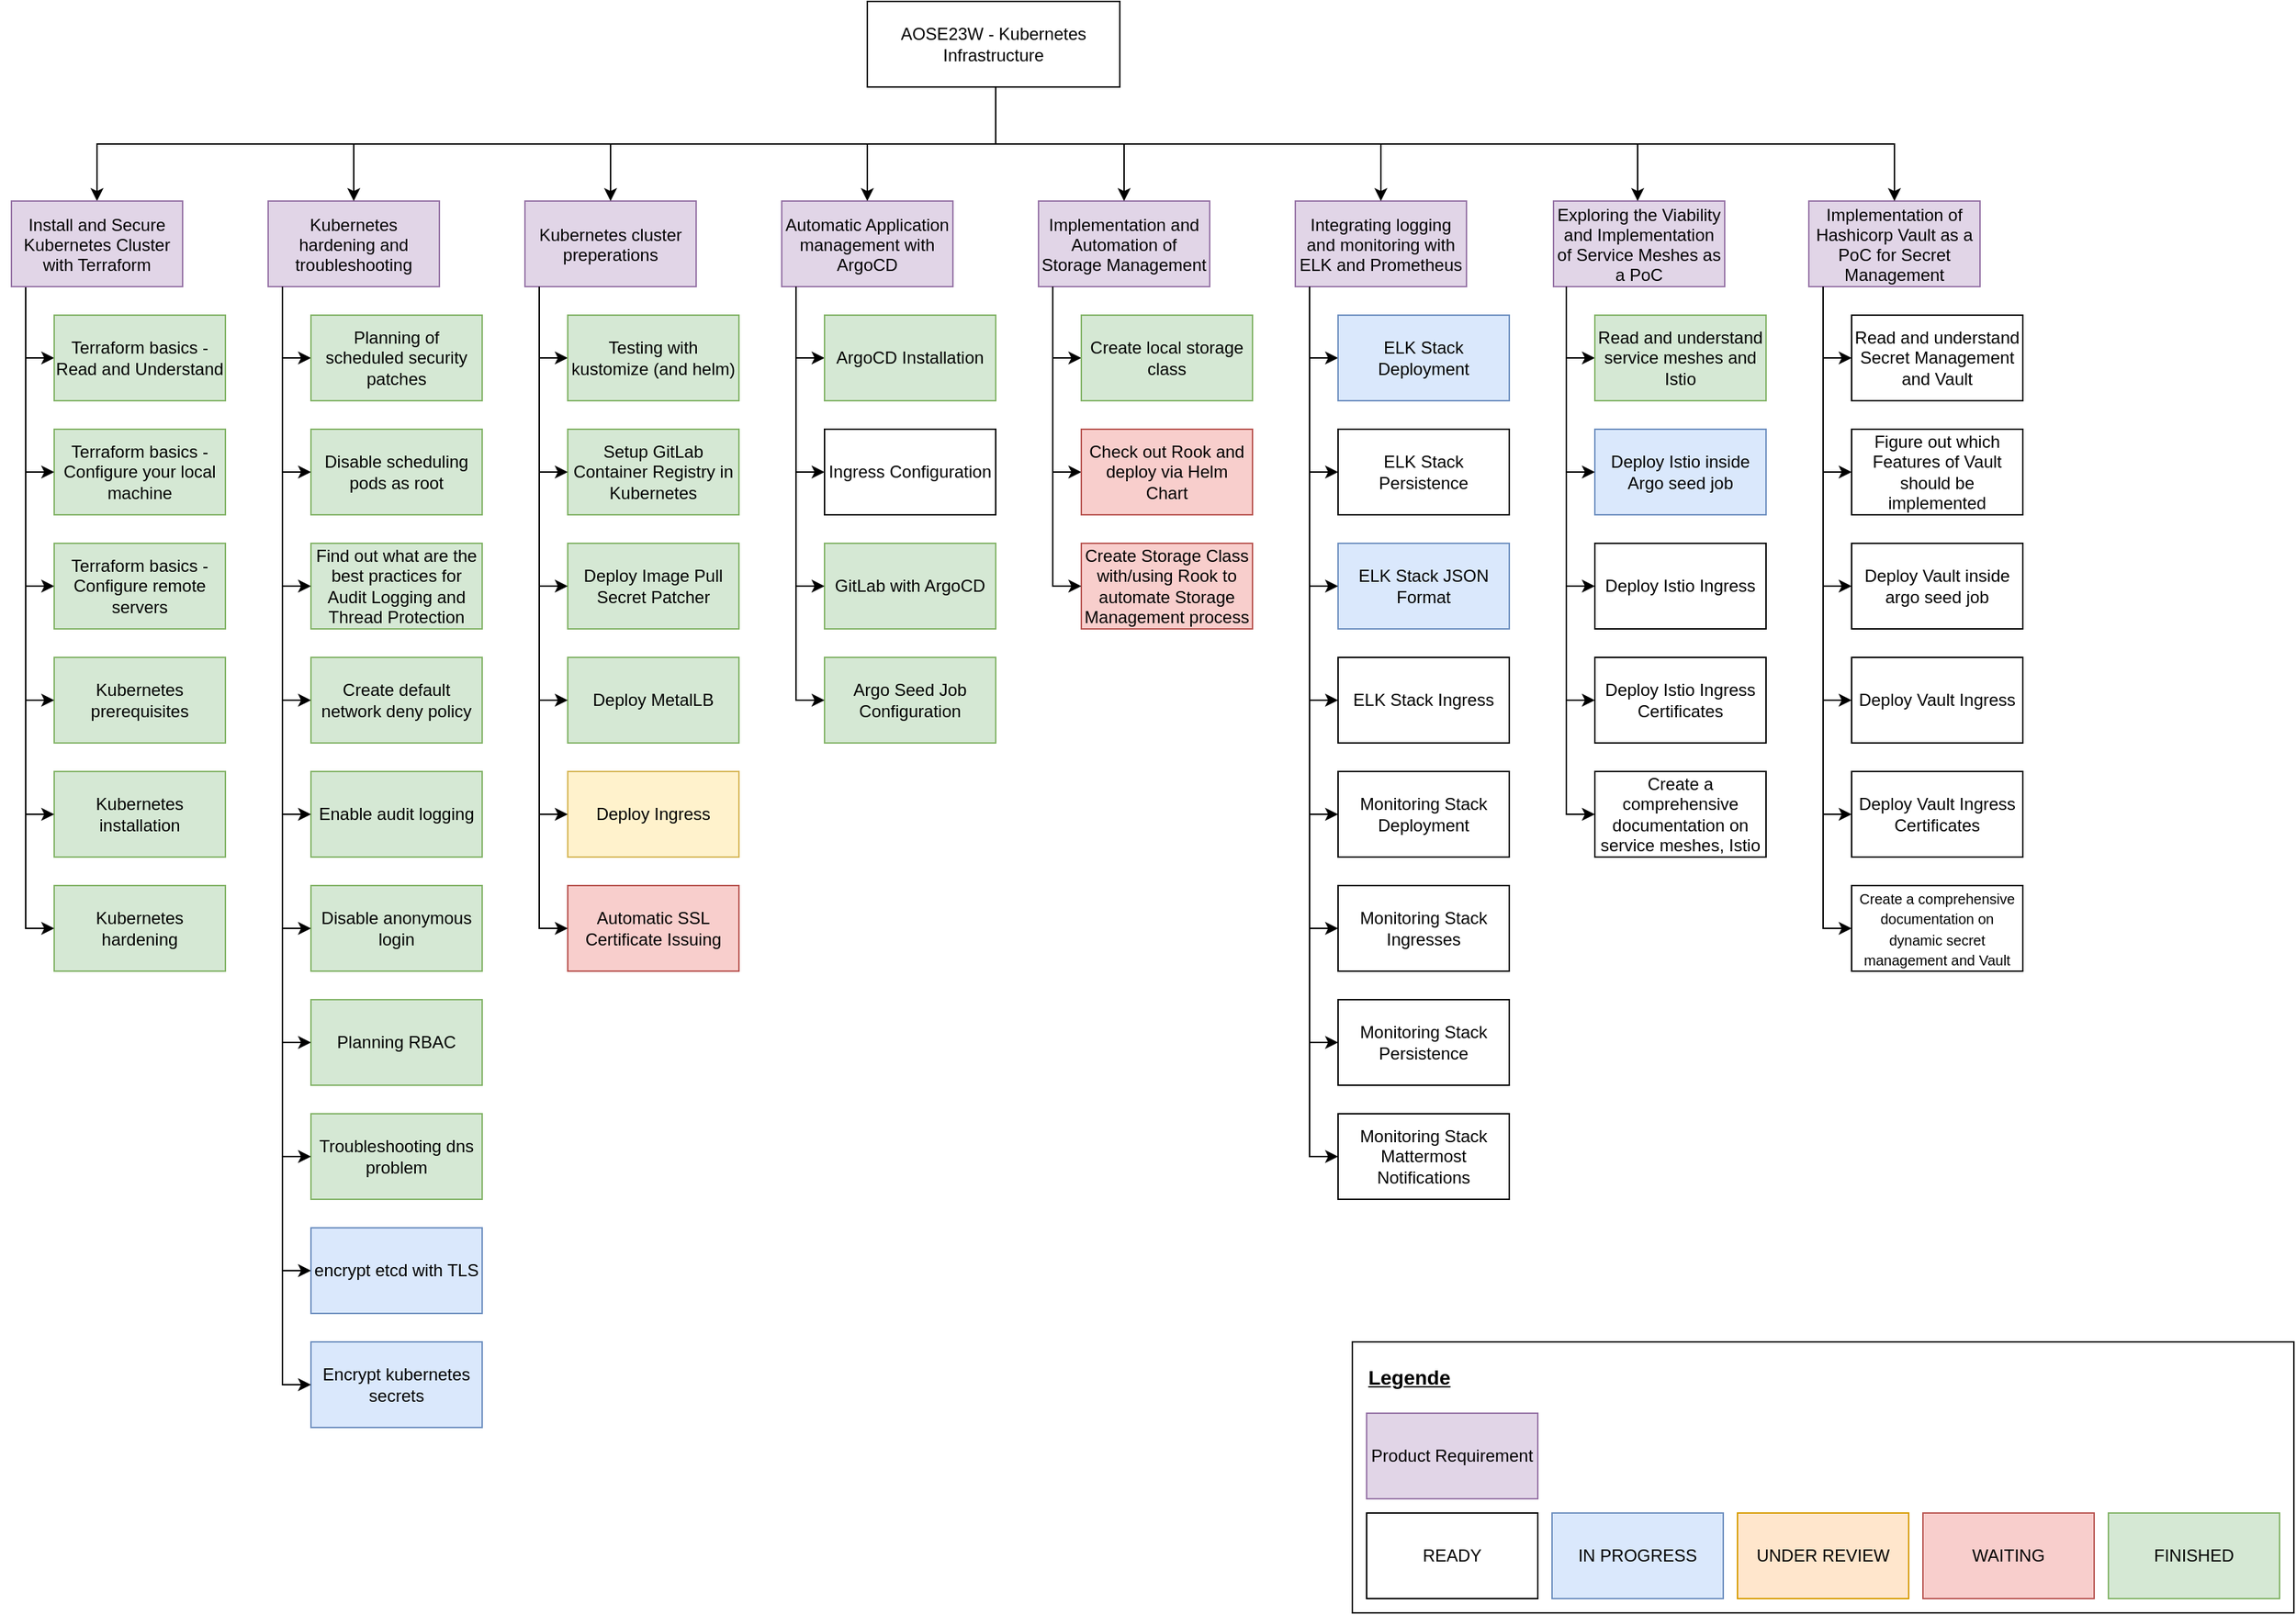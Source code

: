 <mxfile version="23.0.2" type="github">
  <diagram name="Seite-1" id="LmPy3jOl3H3XXLazsRag">
    <mxGraphModel dx="2638" dy="1800" grid="1" gridSize="10" guides="1" tooltips="1" connect="1" arrows="1" fold="1" page="1" pageScale="1" pageWidth="827" pageHeight="1169" math="0" shadow="0">
      <root>
        <mxCell id="0" />
        <mxCell id="1" parent="0" />
        <mxCell id="gIQTqbDxIPekja-X_GCL-1" value="" style="rounded=0;whiteSpace=wrap;html=1;" vertex="1" parent="1">
          <mxGeometry x="980" y="960" width="660" height="190" as="geometry" />
        </mxCell>
        <mxCell id="gIQTqbDxIPekja-X_GCL-2" value="&lt;font style=&quot;font-size: 14px;&quot;&gt;&lt;u&gt;&lt;b&gt;Legende&lt;/b&gt;&lt;/u&gt;&lt;/font&gt;" style="text;html=1;strokeColor=none;fillColor=none;align=center;verticalAlign=middle;whiteSpace=wrap;rounded=0;" vertex="1" parent="1">
          <mxGeometry x="990" y="970" width="60" height="30" as="geometry" />
        </mxCell>
        <mxCell id="gIQTqbDxIPekja-X_GCL-3" value="Product Requirement" style="rounded=0;whiteSpace=wrap;html=1;fillColor=#e1d5e7;strokeColor=#9673a6;" vertex="1" parent="1">
          <mxGeometry x="990" y="1010" width="120" height="60" as="geometry" />
        </mxCell>
        <mxCell id="gIQTqbDxIPekja-X_GCL-4" value="WAITING" style="rounded=0;whiteSpace=wrap;html=1;fillColor=#f8cecc;strokeColor=#b85450;" vertex="1" parent="1">
          <mxGeometry x="1380" y="1080" width="120" height="60" as="geometry" />
        </mxCell>
        <mxCell id="gIQTqbDxIPekja-X_GCL-5" value="READY" style="rounded=0;whiteSpace=wrap;html=1;" vertex="1" parent="1">
          <mxGeometry x="990" y="1080" width="120" height="60" as="geometry" />
        </mxCell>
        <mxCell id="gIQTqbDxIPekja-X_GCL-6" value="IN PROGRESS" style="rounded=0;whiteSpace=wrap;html=1;fillColor=#dae8fc;strokeColor=#6c8ebf;" vertex="1" parent="1">
          <mxGeometry x="1120" y="1080" width="120" height="60" as="geometry" />
        </mxCell>
        <mxCell id="gIQTqbDxIPekja-X_GCL-7" value="UNDER REVIEW" style="rounded=0;whiteSpace=wrap;html=1;fillColor=#ffe6cc;strokeColor=#d79b00;" vertex="1" parent="1">
          <mxGeometry x="1250" y="1080" width="120" height="60" as="geometry" />
        </mxCell>
        <mxCell id="gIQTqbDxIPekja-X_GCL-8" value="FINISHED" style="rounded=0;whiteSpace=wrap;html=1;fillColor=#d5e8d4;strokeColor=#82b366;" vertex="1" parent="1">
          <mxGeometry x="1510" y="1080" width="120" height="60" as="geometry" />
        </mxCell>
        <mxCell id="gIQTqbDxIPekja-X_GCL-11" value="" style="edgeStyle=orthogonalEdgeStyle;rounded=0;orthogonalLoop=1;jettySize=auto;html=1;" edge="1" parent="1" source="gIQTqbDxIPekja-X_GCL-9" target="gIQTqbDxIPekja-X_GCL-10">
          <mxGeometry relative="1" as="geometry">
            <Array as="points">
              <mxPoint x="730" y="120" />
              <mxPoint x="100" y="120" />
            </Array>
          </mxGeometry>
        </mxCell>
        <mxCell id="gIQTqbDxIPekja-X_GCL-9" value="AOSE23W - Kubernetes Infrastructure" style="rounded=0;whiteSpace=wrap;html=1;" vertex="1" parent="1">
          <mxGeometry x="640" y="20" width="177" height="60" as="geometry" />
        </mxCell>
        <mxCell id="gIQTqbDxIPekja-X_GCL-35" style="edgeStyle=orthogonalEdgeStyle;rounded=0;orthogonalLoop=1;jettySize=auto;html=1;exitX=0;exitY=1;exitDx=0;exitDy=0;entryX=0;entryY=0.5;entryDx=0;entryDy=0;" edge="1" parent="1" source="gIQTqbDxIPekja-X_GCL-10" target="gIQTqbDxIPekja-X_GCL-29">
          <mxGeometry relative="1" as="geometry">
            <Array as="points">
              <mxPoint x="50" y="220" />
              <mxPoint x="50" y="270" />
            </Array>
          </mxGeometry>
        </mxCell>
        <mxCell id="gIQTqbDxIPekja-X_GCL-10" value="&lt;p style=&quot;margin: 0px; font-style: normal; font-variant-caps: normal; font-stretch: normal; line-height: normal; font-size-adjust: none; font-kerning: auto; font-variant-alternates: normal; font-variant-ligatures: normal; font-variant-numeric: normal; font-variant-east-asian: normal; font-variant-position: normal; font-feature-settings: normal; font-optical-sizing: auto; font-variation-settings: normal;&quot;&gt;&lt;font face=&quot;Helvetica&quot; style=&quot;font-size: 12px;&quot;&gt;Install and Secure Kubernetes Cluster with Terraform&lt;/font&gt;&lt;/p&gt;" style="whiteSpace=wrap;html=1;rounded=0;fillColor=#e1d5e7;strokeColor=#9673a6;" vertex="1" parent="1">
          <mxGeometry x="40" y="160" width="120" height="60" as="geometry" />
        </mxCell>
        <mxCell id="gIQTqbDxIPekja-X_GCL-12" value="&lt;p style=&quot;margin: 0px; font-style: normal; font-variant-caps: normal; font-stretch: normal; line-height: normal; font-size-adjust: none; font-kerning: auto; font-variant-alternates: normal; font-variant-ligatures: normal; font-variant-numeric: normal; font-variant-east-asian: normal; font-variant-position: normal; font-feature-settings: normal; font-optical-sizing: auto; font-variation-settings: normal;&quot;&gt;&lt;font face=&quot;Helvetica&quot; style=&quot;font-size: 12px;&quot;&gt;Kubernetes hardening and troubleshooting&lt;/font&gt;&lt;/p&gt;" style="whiteSpace=wrap;html=1;rounded=0;fillColor=#e1d5e7;strokeColor=#9673a6;" vertex="1" parent="1">
          <mxGeometry x="220" y="160" width="120" height="60" as="geometry" />
        </mxCell>
        <mxCell id="gIQTqbDxIPekja-X_GCL-13" value="&lt;p style=&quot;margin: 0px; font-style: normal; font-variant-caps: normal; font-stretch: normal; line-height: normal; font-size-adjust: none; font-kerning: auto; font-variant-alternates: normal; font-variant-ligatures: normal; font-variant-numeric: normal; font-variant-east-asian: normal; font-variant-position: normal; font-feature-settings: normal; font-optical-sizing: auto; font-variation-settings: normal;&quot;&gt;&lt;font face=&quot;Helvetica&quot; style=&quot;font-size: 12px;&quot;&gt;Kubernetes cluster preperations&lt;/font&gt;&lt;/p&gt;" style="whiteSpace=wrap;html=1;rounded=0;fillColor=#e1d5e7;strokeColor=#9673a6;" vertex="1" parent="1">
          <mxGeometry x="400" y="160" width="120" height="60" as="geometry" />
        </mxCell>
        <mxCell id="gIQTqbDxIPekja-X_GCL-14" value="&lt;p style=&quot;margin: 0px; font-style: normal; font-variant-caps: normal; font-stretch: normal; line-height: normal; font-size-adjust: none; font-kerning: auto; font-variant-alternates: normal; font-variant-ligatures: normal; font-variant-numeric: normal; font-variant-east-asian: normal; font-variant-position: normal; font-feature-settings: normal; font-optical-sizing: auto; font-variation-settings: normal;&quot;&gt;&lt;font style=&quot;font-size: 12px;&quot;&gt;Automatic Application management with ArgoCD&lt;/font&gt;&lt;/p&gt;" style="whiteSpace=wrap;html=1;rounded=0;fillColor=#e1d5e7;strokeColor=#9673a6;" vertex="1" parent="1">
          <mxGeometry x="580" y="160" width="120" height="60" as="geometry" />
        </mxCell>
        <mxCell id="gIQTqbDxIPekja-X_GCL-15" value="&lt;p style=&quot;margin: 0px; font-style: normal; font-variant-caps: normal; font-stretch: normal; line-height: normal; font-size-adjust: none; font-kerning: auto; font-variant-alternates: normal; font-variant-ligatures: normal; font-variant-numeric: normal; font-variant-east-asian: normal; font-variant-position: normal; font-feature-settings: normal; font-optical-sizing: auto; font-variation-settings: normal;&quot;&gt;&lt;font face=&quot;Helvetica&quot; style=&quot;font-size: 12px;&quot;&gt;Implementation and Automation of Storage Management&lt;/font&gt;&lt;/p&gt;" style="whiteSpace=wrap;html=1;rounded=0;fillColor=#e1d5e7;strokeColor=#9673a6;" vertex="1" parent="1">
          <mxGeometry x="760" y="160" width="120" height="60" as="geometry" />
        </mxCell>
        <mxCell id="gIQTqbDxIPekja-X_GCL-16" value="&lt;p style=&quot;margin: 0px; font-style: normal; font-variant-caps: normal; font-stretch: normal; line-height: normal; font-size-adjust: none; font-kerning: auto; font-variant-alternates: normal; font-variant-ligatures: normal; font-variant-numeric: normal; font-variant-east-asian: normal; font-variant-position: normal; font-feature-settings: normal; font-optical-sizing: auto; font-variation-settings: normal;&quot;&gt;&lt;font face=&quot;Helvetica&quot; style=&quot;font-size: 12px;&quot;&gt;Integrating logging and monitoring with ELK and Prometheus&lt;/font&gt;&lt;/p&gt;" style="whiteSpace=wrap;html=1;rounded=0;fillColor=#e1d5e7;strokeColor=#9673a6;" vertex="1" parent="1">
          <mxGeometry x="940" y="160" width="120" height="60" as="geometry" />
        </mxCell>
        <mxCell id="gIQTqbDxIPekja-X_GCL-17" value="&lt;p style=&quot;margin: 0px; font-style: normal; font-variant-caps: normal; font-stretch: normal; line-height: normal; font-size-adjust: none; font-kerning: auto; font-variant-alternates: normal; font-variant-ligatures: normal; font-variant-numeric: normal; font-variant-east-asian: normal; font-variant-position: normal; font-feature-settings: normal; font-optical-sizing: auto; font-variation-settings: normal;&quot;&gt;&lt;font face=&quot;Helvetica&quot; style=&quot;font-size: 12px;&quot;&gt;Exploring the Viability and Implementation of Service Meshes as a PoC&lt;/font&gt;&lt;/p&gt;" style="whiteSpace=wrap;html=1;rounded=0;fillColor=#e1d5e7;strokeColor=#9673a6;" vertex="1" parent="1">
          <mxGeometry x="1121" y="160" width="120" height="60" as="geometry" />
        </mxCell>
        <mxCell id="gIQTqbDxIPekja-X_GCL-18" value="&lt;p style=&quot;margin: 0px; font-style: normal; font-variant-caps: normal; font-stretch: normal; line-height: normal; font-size-adjust: none; font-kerning: auto; font-variant-alternates: normal; font-variant-ligatures: normal; font-variant-numeric: normal; font-variant-east-asian: normal; font-variant-position: normal; font-feature-settings: normal; font-optical-sizing: auto; font-variation-settings: normal;&quot;&gt;&lt;font style=&quot;font-size: 12px;&quot;&gt;Implementation of Hashicorp Vault as a PoC for Secret Management&lt;/font&gt;&lt;/p&gt;" style="whiteSpace=wrap;html=1;rounded=0;fillColor=#e1d5e7;strokeColor=#9673a6;" vertex="1" parent="1">
          <mxGeometry x="1300" y="160" width="120" height="60" as="geometry" />
        </mxCell>
        <mxCell id="gIQTqbDxIPekja-X_GCL-19" value="" style="edgeStyle=orthogonalEdgeStyle;rounded=0;orthogonalLoop=1;jettySize=auto;html=1;entryX=0.5;entryY=0;entryDx=0;entryDy=0;exitX=0.5;exitY=1;exitDx=0;exitDy=0;" edge="1" parent="1" source="gIQTqbDxIPekja-X_GCL-9" target="gIQTqbDxIPekja-X_GCL-12">
          <mxGeometry relative="1" as="geometry">
            <mxPoint x="719" y="90" as="sourcePoint" />
            <mxPoint x="110" y="170" as="targetPoint" />
            <Array as="points">
              <mxPoint x="730" y="80" />
              <mxPoint x="730" y="120" />
              <mxPoint x="280" y="120" />
            </Array>
          </mxGeometry>
        </mxCell>
        <mxCell id="gIQTqbDxIPekja-X_GCL-21" value="" style="edgeStyle=orthogonalEdgeStyle;rounded=0;orthogonalLoop=1;jettySize=auto;html=1;entryX=0.5;entryY=0;entryDx=0;entryDy=0;exitX=0.5;exitY=1;exitDx=0;exitDy=0;" edge="1" parent="1" source="gIQTqbDxIPekja-X_GCL-9" target="gIQTqbDxIPekja-X_GCL-15">
          <mxGeometry relative="1" as="geometry">
            <mxPoint x="719" y="90" as="sourcePoint" />
            <mxPoint x="290" y="170" as="targetPoint" />
            <Array as="points">
              <mxPoint x="730" y="80" />
              <mxPoint x="730" y="120" />
              <mxPoint x="820" y="120" />
            </Array>
          </mxGeometry>
        </mxCell>
        <mxCell id="gIQTqbDxIPekja-X_GCL-23" value="" style="edgeStyle=orthogonalEdgeStyle;rounded=0;orthogonalLoop=1;jettySize=auto;html=1;entryX=0.5;entryY=0;entryDx=0;entryDy=0;" edge="1" parent="1" target="gIQTqbDxIPekja-X_GCL-14">
          <mxGeometry relative="1" as="geometry">
            <mxPoint x="710" y="80" as="sourcePoint" />
            <mxPoint x="810" y="170" as="targetPoint" />
            <Array as="points">
              <mxPoint x="730" y="80" />
              <mxPoint x="730" y="120" />
              <mxPoint x="640" y="120" />
            </Array>
          </mxGeometry>
        </mxCell>
        <mxCell id="gIQTqbDxIPekja-X_GCL-24" value="" style="edgeStyle=orthogonalEdgeStyle;rounded=0;orthogonalLoop=1;jettySize=auto;html=1;entryX=0.5;entryY=0;entryDx=0;entryDy=0;" edge="1" parent="1" target="gIQTqbDxIPekja-X_GCL-13">
          <mxGeometry relative="1" as="geometry">
            <mxPoint x="710" y="80" as="sourcePoint" />
            <mxPoint x="630" y="170" as="targetPoint" />
            <Array as="points">
              <mxPoint x="730" y="80" />
              <mxPoint x="730" y="120" />
              <mxPoint x="460" y="120" />
            </Array>
          </mxGeometry>
        </mxCell>
        <mxCell id="gIQTqbDxIPekja-X_GCL-26" value="" style="edgeStyle=orthogonalEdgeStyle;rounded=0;orthogonalLoop=1;jettySize=auto;html=1;entryX=0.5;entryY=0;entryDx=0;entryDy=0;" edge="1" parent="1" target="gIQTqbDxIPekja-X_GCL-16">
          <mxGeometry relative="1" as="geometry">
            <mxPoint x="710" y="80" as="sourcePoint" />
            <mxPoint x="810" y="170" as="targetPoint" />
            <Array as="points">
              <mxPoint x="730" y="80" />
              <mxPoint x="730" y="120" />
              <mxPoint x="1000" y="120" />
            </Array>
          </mxGeometry>
        </mxCell>
        <mxCell id="gIQTqbDxIPekja-X_GCL-27" value="" style="edgeStyle=orthogonalEdgeStyle;rounded=0;orthogonalLoop=1;jettySize=auto;html=1;" edge="1" parent="1">
          <mxGeometry relative="1" as="geometry">
            <mxPoint x="710" y="80" as="sourcePoint" />
            <mxPoint x="1180" y="160" as="targetPoint" />
            <Array as="points">
              <mxPoint x="730" y="80" />
              <mxPoint x="730" y="120" />
              <mxPoint x="1180" y="120" />
            </Array>
          </mxGeometry>
        </mxCell>
        <mxCell id="gIQTqbDxIPekja-X_GCL-28" value="" style="edgeStyle=orthogonalEdgeStyle;rounded=0;orthogonalLoop=1;jettySize=auto;html=1;entryX=0.5;entryY=0;entryDx=0;entryDy=0;" edge="1" parent="1" target="gIQTqbDxIPekja-X_GCL-18">
          <mxGeometry relative="1" as="geometry">
            <mxPoint x="710" y="80" as="sourcePoint" />
            <mxPoint x="1170" y="170" as="targetPoint" />
            <Array as="points">
              <mxPoint x="730" y="80" />
              <mxPoint x="730" y="120" />
              <mxPoint x="1360" y="120" />
            </Array>
          </mxGeometry>
        </mxCell>
        <mxCell id="gIQTqbDxIPekja-X_GCL-29" value="Terraform basics - Read and Understand" style="rounded=0;whiteSpace=wrap;html=1;fillColor=#d5e8d4;strokeColor=#82b366;" vertex="1" parent="1">
          <mxGeometry x="70" y="240" width="120" height="60" as="geometry" />
        </mxCell>
        <mxCell id="gIQTqbDxIPekja-X_GCL-30" value="Terraform basics - Configure your local machine" style="rounded=0;whiteSpace=wrap;html=1;fillColor=#d5e8d4;strokeColor=#82b366;" vertex="1" parent="1">
          <mxGeometry x="70" y="320" width="120" height="60" as="geometry" />
        </mxCell>
        <mxCell id="gIQTqbDxIPekja-X_GCL-31" value="Terraform basics - Configure remote servers" style="rounded=0;whiteSpace=wrap;html=1;fillColor=#d5e8d4;strokeColor=#82b366;" vertex="1" parent="1">
          <mxGeometry x="70" y="400" width="120" height="60" as="geometry" />
        </mxCell>
        <mxCell id="gIQTqbDxIPekja-X_GCL-32" value="Kubernetes prerequisites" style="rounded=0;whiteSpace=wrap;html=1;fillColor=#d5e8d4;strokeColor=#82b366;" vertex="1" parent="1">
          <mxGeometry x="70" y="480" width="120" height="60" as="geometry" />
        </mxCell>
        <mxCell id="gIQTqbDxIPekja-X_GCL-33" value="Kubernetes installation" style="rounded=0;whiteSpace=wrap;html=1;fillColor=#d5e8d4;strokeColor=#82b366;" vertex="1" parent="1">
          <mxGeometry x="70" y="560" width="120" height="60" as="geometry" />
        </mxCell>
        <mxCell id="gIQTqbDxIPekja-X_GCL-34" value="Kubernetes hardening" style="rounded=0;whiteSpace=wrap;html=1;fillColor=#d5e8d4;strokeColor=#82b366;" vertex="1" parent="1">
          <mxGeometry x="70" y="640" width="120" height="60" as="geometry" />
        </mxCell>
        <mxCell id="gIQTqbDxIPekja-X_GCL-36" style="edgeStyle=orthogonalEdgeStyle;rounded=0;orthogonalLoop=1;jettySize=auto;html=1;exitX=0;exitY=1;exitDx=0;exitDy=0;entryX=0;entryY=0.5;entryDx=0;entryDy=0;" edge="1" parent="1" target="gIQTqbDxIPekja-X_GCL-30">
          <mxGeometry relative="1" as="geometry">
            <mxPoint x="50" y="230" as="sourcePoint" />
            <mxPoint x="80" y="280" as="targetPoint" />
            <Array as="points">
              <mxPoint x="50" y="350" />
            </Array>
          </mxGeometry>
        </mxCell>
        <mxCell id="gIQTqbDxIPekja-X_GCL-37" style="edgeStyle=orthogonalEdgeStyle;rounded=0;orthogonalLoop=1;jettySize=auto;html=1;exitX=0;exitY=1;exitDx=0;exitDy=0;" edge="1" parent="1">
          <mxGeometry relative="1" as="geometry">
            <mxPoint x="50" y="240" as="sourcePoint" />
            <mxPoint x="70" y="430" as="targetPoint" />
            <Array as="points">
              <mxPoint x="50" y="430" />
              <mxPoint x="70" y="430" />
            </Array>
          </mxGeometry>
        </mxCell>
        <mxCell id="gIQTqbDxIPekja-X_GCL-38" style="edgeStyle=orthogonalEdgeStyle;rounded=0;orthogonalLoop=1;jettySize=auto;html=1;exitX=0;exitY=1;exitDx=0;exitDy=0;" edge="1" parent="1">
          <mxGeometry relative="1" as="geometry">
            <mxPoint x="50" y="320" as="sourcePoint" />
            <mxPoint x="70" y="510" as="targetPoint" />
            <Array as="points">
              <mxPoint x="50" y="510" />
              <mxPoint x="70" y="510" />
            </Array>
          </mxGeometry>
        </mxCell>
        <mxCell id="gIQTqbDxIPekja-X_GCL-39" style="edgeStyle=orthogonalEdgeStyle;rounded=0;orthogonalLoop=1;jettySize=auto;html=1;exitX=0;exitY=1;exitDx=0;exitDy=0;" edge="1" parent="1">
          <mxGeometry relative="1" as="geometry">
            <mxPoint x="50" y="400" as="sourcePoint" />
            <mxPoint x="70" y="590" as="targetPoint" />
            <Array as="points">
              <mxPoint x="50" y="590" />
              <mxPoint x="70" y="590" />
            </Array>
          </mxGeometry>
        </mxCell>
        <mxCell id="gIQTqbDxIPekja-X_GCL-40" style="edgeStyle=orthogonalEdgeStyle;rounded=0;orthogonalLoop=1;jettySize=auto;html=1;exitX=0;exitY=1;exitDx=0;exitDy=0;" edge="1" parent="1">
          <mxGeometry relative="1" as="geometry">
            <mxPoint x="50" y="480" as="sourcePoint" />
            <mxPoint x="70" y="670" as="targetPoint" />
            <Array as="points">
              <mxPoint x="50" y="670" />
              <mxPoint x="70" y="670" />
            </Array>
          </mxGeometry>
        </mxCell>
        <mxCell id="gIQTqbDxIPekja-X_GCL-41" style="edgeStyle=orthogonalEdgeStyle;rounded=0;orthogonalLoop=1;jettySize=auto;html=1;entryX=0;entryY=0.5;entryDx=0;entryDy=0;" edge="1" parent="1" target="gIQTqbDxIPekja-X_GCL-42">
          <mxGeometry relative="1" as="geometry">
            <mxPoint x="230" y="220" as="sourcePoint" />
            <Array as="points">
              <mxPoint x="230" y="220" />
              <mxPoint x="230" y="270" />
            </Array>
          </mxGeometry>
        </mxCell>
        <mxCell id="gIQTqbDxIPekja-X_GCL-42" value="Planning of scheduled security patches" style="rounded=0;whiteSpace=wrap;html=1;fillColor=#d5e8d4;strokeColor=#82b366;" vertex="1" parent="1">
          <mxGeometry x="250" y="240" width="120" height="60" as="geometry" />
        </mxCell>
        <mxCell id="gIQTqbDxIPekja-X_GCL-43" value="Disable scheduling pods as root" style="rounded=0;whiteSpace=wrap;html=1;fillColor=#d5e8d4;strokeColor=#82b366;" vertex="1" parent="1">
          <mxGeometry x="250" y="320" width="120" height="60" as="geometry" />
        </mxCell>
        <mxCell id="gIQTqbDxIPekja-X_GCL-44" value="Find out what are the best practices for Audit Logging and Thread Protection" style="rounded=0;whiteSpace=wrap;html=1;fillColor=#d5e8d4;strokeColor=#82b366;" vertex="1" parent="1">
          <mxGeometry x="250" y="400" width="120" height="60" as="geometry" />
        </mxCell>
        <mxCell id="gIQTqbDxIPekja-X_GCL-45" value="Create default network deny policy" style="rounded=0;whiteSpace=wrap;html=1;fillColor=#d5e8d4;strokeColor=#82b366;" vertex="1" parent="1">
          <mxGeometry x="250" y="480" width="120" height="60" as="geometry" />
        </mxCell>
        <mxCell id="gIQTqbDxIPekja-X_GCL-46" value="Enable audit logging" style="rounded=0;whiteSpace=wrap;html=1;fillColor=#d5e8d4;strokeColor=#82b366;" vertex="1" parent="1">
          <mxGeometry x="250" y="560" width="120" height="60" as="geometry" />
        </mxCell>
        <mxCell id="gIQTqbDxIPekja-X_GCL-47" value="Disable anonymous login" style="rounded=0;whiteSpace=wrap;html=1;fillColor=#d5e8d4;strokeColor=#82b366;" vertex="1" parent="1">
          <mxGeometry x="250" y="640" width="120" height="60" as="geometry" />
        </mxCell>
        <mxCell id="gIQTqbDxIPekja-X_GCL-48" style="edgeStyle=orthogonalEdgeStyle;rounded=0;orthogonalLoop=1;jettySize=auto;html=1;exitX=0;exitY=1;exitDx=0;exitDy=0;entryX=0;entryY=0.5;entryDx=0;entryDy=0;" edge="1" parent="1" target="gIQTqbDxIPekja-X_GCL-43">
          <mxGeometry relative="1" as="geometry">
            <mxPoint x="230" y="230" as="sourcePoint" />
            <mxPoint x="260" y="280" as="targetPoint" />
            <Array as="points">
              <mxPoint x="230" y="350" />
            </Array>
          </mxGeometry>
        </mxCell>
        <mxCell id="gIQTqbDxIPekja-X_GCL-49" style="edgeStyle=orthogonalEdgeStyle;rounded=0;orthogonalLoop=1;jettySize=auto;html=1;exitX=0;exitY=1;exitDx=0;exitDy=0;" edge="1" parent="1">
          <mxGeometry relative="1" as="geometry">
            <mxPoint x="230" y="240" as="sourcePoint" />
            <mxPoint x="250" y="430" as="targetPoint" />
            <Array as="points">
              <mxPoint x="230" y="430" />
              <mxPoint x="250" y="430" />
            </Array>
          </mxGeometry>
        </mxCell>
        <mxCell id="gIQTqbDxIPekja-X_GCL-50" style="edgeStyle=orthogonalEdgeStyle;rounded=0;orthogonalLoop=1;jettySize=auto;html=1;exitX=0;exitY=1;exitDx=0;exitDy=0;" edge="1" parent="1">
          <mxGeometry relative="1" as="geometry">
            <mxPoint x="230" y="320" as="sourcePoint" />
            <mxPoint x="250" y="510" as="targetPoint" />
            <Array as="points">
              <mxPoint x="230" y="510" />
              <mxPoint x="250" y="510" />
            </Array>
          </mxGeometry>
        </mxCell>
        <mxCell id="gIQTqbDxIPekja-X_GCL-51" style="edgeStyle=orthogonalEdgeStyle;rounded=0;orthogonalLoop=1;jettySize=auto;html=1;exitX=0;exitY=1;exitDx=0;exitDy=0;" edge="1" parent="1">
          <mxGeometry relative="1" as="geometry">
            <mxPoint x="230" y="400" as="sourcePoint" />
            <mxPoint x="250" y="590" as="targetPoint" />
            <Array as="points">
              <mxPoint x="230" y="590" />
              <mxPoint x="250" y="590" />
            </Array>
          </mxGeometry>
        </mxCell>
        <mxCell id="gIQTqbDxIPekja-X_GCL-52" style="edgeStyle=orthogonalEdgeStyle;rounded=0;orthogonalLoop=1;jettySize=auto;html=1;exitX=0;exitY=1;exitDx=0;exitDy=0;" edge="1" parent="1">
          <mxGeometry relative="1" as="geometry">
            <mxPoint x="230" y="480" as="sourcePoint" />
            <mxPoint x="250" y="670" as="targetPoint" />
            <Array as="points">
              <mxPoint x="230" y="670" />
              <mxPoint x="250" y="670" />
            </Array>
          </mxGeometry>
        </mxCell>
        <mxCell id="gIQTqbDxIPekja-X_GCL-53" value="Planning RBAC" style="rounded=0;whiteSpace=wrap;html=1;fillColor=#d5e8d4;strokeColor=#82b366;" vertex="1" parent="1">
          <mxGeometry x="250" y="720" width="120" height="60" as="geometry" />
        </mxCell>
        <mxCell id="gIQTqbDxIPekja-X_GCL-54" value="Troubleshooting dns problem" style="rounded=0;whiteSpace=wrap;html=1;fillColor=#d5e8d4;strokeColor=#82b366;" vertex="1" parent="1">
          <mxGeometry x="250" y="800" width="120" height="60" as="geometry" />
        </mxCell>
        <mxCell id="gIQTqbDxIPekja-X_GCL-55" style="edgeStyle=orthogonalEdgeStyle;rounded=0;orthogonalLoop=1;jettySize=auto;html=1;exitX=0;exitY=1;exitDx=0;exitDy=0;" edge="1" parent="1">
          <mxGeometry relative="1" as="geometry">
            <mxPoint x="230" y="560" as="sourcePoint" />
            <mxPoint x="250" y="750" as="targetPoint" />
            <Array as="points">
              <mxPoint x="230" y="750" />
              <mxPoint x="250" y="750" />
            </Array>
          </mxGeometry>
        </mxCell>
        <mxCell id="gIQTqbDxIPekja-X_GCL-56" style="edgeStyle=orthogonalEdgeStyle;rounded=0;orthogonalLoop=1;jettySize=auto;html=1;exitX=0;exitY=1;exitDx=0;exitDy=0;" edge="1" parent="1">
          <mxGeometry relative="1" as="geometry">
            <mxPoint x="230" y="640" as="sourcePoint" />
            <mxPoint x="250" y="830" as="targetPoint" />
            <Array as="points">
              <mxPoint x="230" y="830" />
              <mxPoint x="250" y="830" />
            </Array>
          </mxGeometry>
        </mxCell>
        <mxCell id="gIQTqbDxIPekja-X_GCL-57" value="encrypt etcd with TLS" style="rounded=0;whiteSpace=wrap;html=1;fillColor=#dae8fc;strokeColor=#6c8ebf;" vertex="1" parent="1">
          <mxGeometry x="250" y="880" width="120" height="60" as="geometry" />
        </mxCell>
        <mxCell id="gIQTqbDxIPekja-X_GCL-58" value="Encrypt kubernetes secrets" style="rounded=0;whiteSpace=wrap;html=1;fillColor=#dae8fc;strokeColor=#6c8ebf;" vertex="1" parent="1">
          <mxGeometry x="250" y="960" width="120" height="60" as="geometry" />
        </mxCell>
        <mxCell id="gIQTqbDxIPekja-X_GCL-59" style="edgeStyle=orthogonalEdgeStyle;rounded=0;orthogonalLoop=1;jettySize=auto;html=1;exitX=0;exitY=1;exitDx=0;exitDy=0;" edge="1" parent="1">
          <mxGeometry relative="1" as="geometry">
            <mxPoint x="230" y="720" as="sourcePoint" />
            <mxPoint x="250" y="910" as="targetPoint" />
            <Array as="points">
              <mxPoint x="230" y="910" />
              <mxPoint x="250" y="910" />
            </Array>
          </mxGeometry>
        </mxCell>
        <mxCell id="gIQTqbDxIPekja-X_GCL-60" style="edgeStyle=orthogonalEdgeStyle;rounded=0;orthogonalLoop=1;jettySize=auto;html=1;exitX=0;exitY=1;exitDx=0;exitDy=0;" edge="1" parent="1">
          <mxGeometry relative="1" as="geometry">
            <mxPoint x="230" y="800" as="sourcePoint" />
            <mxPoint x="250" y="990" as="targetPoint" />
            <Array as="points">
              <mxPoint x="230" y="990" />
              <mxPoint x="250" y="990" />
            </Array>
          </mxGeometry>
        </mxCell>
        <mxCell id="gIQTqbDxIPekja-X_GCL-61" style="edgeStyle=orthogonalEdgeStyle;rounded=0;orthogonalLoop=1;jettySize=auto;html=1;entryX=0;entryY=0.5;entryDx=0;entryDy=0;" edge="1" parent="1" target="gIQTqbDxIPekja-X_GCL-62">
          <mxGeometry relative="1" as="geometry">
            <mxPoint x="410" y="220" as="sourcePoint" />
            <Array as="points">
              <mxPoint x="410" y="220" />
              <mxPoint x="410" y="270" />
            </Array>
          </mxGeometry>
        </mxCell>
        <mxCell id="gIQTqbDxIPekja-X_GCL-62" value="Testing with kustomize (and helm)" style="rounded=0;whiteSpace=wrap;html=1;fillColor=#d5e8d4;strokeColor=#82b366;" vertex="1" parent="1">
          <mxGeometry x="430" y="240" width="120" height="60" as="geometry" />
        </mxCell>
        <mxCell id="gIQTqbDxIPekja-X_GCL-63" value="Setup GitLab Container Registry in Kubernetes" style="rounded=0;whiteSpace=wrap;html=1;fillColor=#d5e8d4;strokeColor=#82b366;" vertex="1" parent="1">
          <mxGeometry x="430" y="320" width="120" height="60" as="geometry" />
        </mxCell>
        <mxCell id="gIQTqbDxIPekja-X_GCL-64" value="Deploy Image Pull Secret Patcher" style="rounded=0;whiteSpace=wrap;html=1;fillColor=#d5e8d4;strokeColor=#82b366;" vertex="1" parent="1">
          <mxGeometry x="430" y="400" width="120" height="60" as="geometry" />
        </mxCell>
        <mxCell id="gIQTqbDxIPekja-X_GCL-65" value="Deploy MetalLB" style="rounded=0;whiteSpace=wrap;html=1;fillColor=#d5e8d4;strokeColor=#82b366;" vertex="1" parent="1">
          <mxGeometry x="430" y="480" width="120" height="60" as="geometry" />
        </mxCell>
        <mxCell id="gIQTqbDxIPekja-X_GCL-66" value="Deploy Ingress" style="rounded=0;whiteSpace=wrap;html=1;fillColor=#fff2cc;strokeColor=#d6b656;" vertex="1" parent="1">
          <mxGeometry x="430" y="560" width="120" height="60" as="geometry" />
        </mxCell>
        <mxCell id="gIQTqbDxIPekja-X_GCL-67" value="Automatic SSL Certificate Issuing" style="rounded=0;whiteSpace=wrap;html=1;fillColor=#f8cecc;strokeColor=#b85450;" vertex="1" parent="1">
          <mxGeometry x="430" y="640" width="120" height="60" as="geometry" />
        </mxCell>
        <mxCell id="gIQTqbDxIPekja-X_GCL-68" style="edgeStyle=orthogonalEdgeStyle;rounded=0;orthogonalLoop=1;jettySize=auto;html=1;exitX=0;exitY=1;exitDx=0;exitDy=0;entryX=0;entryY=0.5;entryDx=0;entryDy=0;" edge="1" parent="1" target="gIQTqbDxIPekja-X_GCL-63">
          <mxGeometry relative="1" as="geometry">
            <mxPoint x="410" y="230" as="sourcePoint" />
            <mxPoint x="440" y="280" as="targetPoint" />
            <Array as="points">
              <mxPoint x="410" y="350" />
            </Array>
          </mxGeometry>
        </mxCell>
        <mxCell id="gIQTqbDxIPekja-X_GCL-69" style="edgeStyle=orthogonalEdgeStyle;rounded=0;orthogonalLoop=1;jettySize=auto;html=1;exitX=0;exitY=1;exitDx=0;exitDy=0;" edge="1" parent="1">
          <mxGeometry relative="1" as="geometry">
            <mxPoint x="410" y="240" as="sourcePoint" />
            <mxPoint x="430" y="430" as="targetPoint" />
            <Array as="points">
              <mxPoint x="410" y="430" />
              <mxPoint x="430" y="430" />
            </Array>
          </mxGeometry>
        </mxCell>
        <mxCell id="gIQTqbDxIPekja-X_GCL-70" style="edgeStyle=orthogonalEdgeStyle;rounded=0;orthogonalLoop=1;jettySize=auto;html=1;exitX=0;exitY=1;exitDx=0;exitDy=0;" edge="1" parent="1">
          <mxGeometry relative="1" as="geometry">
            <mxPoint x="410" y="320" as="sourcePoint" />
            <mxPoint x="430" y="510" as="targetPoint" />
            <Array as="points">
              <mxPoint x="410" y="510" />
              <mxPoint x="430" y="510" />
            </Array>
          </mxGeometry>
        </mxCell>
        <mxCell id="gIQTqbDxIPekja-X_GCL-71" style="edgeStyle=orthogonalEdgeStyle;rounded=0;orthogonalLoop=1;jettySize=auto;html=1;exitX=0;exitY=1;exitDx=0;exitDy=0;" edge="1" parent="1">
          <mxGeometry relative="1" as="geometry">
            <mxPoint x="410" y="400" as="sourcePoint" />
            <mxPoint x="430" y="590" as="targetPoint" />
            <Array as="points">
              <mxPoint x="410" y="590" />
              <mxPoint x="430" y="590" />
            </Array>
          </mxGeometry>
        </mxCell>
        <mxCell id="gIQTqbDxIPekja-X_GCL-72" style="edgeStyle=orthogonalEdgeStyle;rounded=0;orthogonalLoop=1;jettySize=auto;html=1;exitX=0;exitY=1;exitDx=0;exitDy=0;" edge="1" parent="1">
          <mxGeometry relative="1" as="geometry">
            <mxPoint x="410" y="480" as="sourcePoint" />
            <mxPoint x="430" y="670" as="targetPoint" />
            <Array as="points">
              <mxPoint x="410" y="670" />
              <mxPoint x="430" y="670" />
            </Array>
          </mxGeometry>
        </mxCell>
        <mxCell id="gIQTqbDxIPekja-X_GCL-73" style="edgeStyle=orthogonalEdgeStyle;rounded=0;orthogonalLoop=1;jettySize=auto;html=1;entryX=0;entryY=0.5;entryDx=0;entryDy=0;" edge="1" parent="1" target="gIQTqbDxIPekja-X_GCL-74">
          <mxGeometry relative="1" as="geometry">
            <mxPoint x="590" y="220" as="sourcePoint" />
            <Array as="points">
              <mxPoint x="590" y="220" />
              <mxPoint x="590" y="270" />
            </Array>
          </mxGeometry>
        </mxCell>
        <mxCell id="gIQTqbDxIPekja-X_GCL-74" value="ArgoCD Installation" style="rounded=0;whiteSpace=wrap;html=1;fillColor=#d5e8d4;strokeColor=#82b366;" vertex="1" parent="1">
          <mxGeometry x="610" y="240" width="120" height="60" as="geometry" />
        </mxCell>
        <mxCell id="gIQTqbDxIPekja-X_GCL-75" value="Ingress Configuration" style="rounded=0;whiteSpace=wrap;html=1;" vertex="1" parent="1">
          <mxGeometry x="610" y="320" width="120" height="60" as="geometry" />
        </mxCell>
        <mxCell id="gIQTqbDxIPekja-X_GCL-76" value="GitLab with ArgoCD" style="rounded=0;whiteSpace=wrap;html=1;fillColor=#d5e8d4;strokeColor=#82b366;" vertex="1" parent="1">
          <mxGeometry x="610" y="400" width="120" height="60" as="geometry" />
        </mxCell>
        <mxCell id="gIQTqbDxIPekja-X_GCL-77" value="Argo Seed Job Configuration" style="rounded=0;whiteSpace=wrap;html=1;fillColor=#d5e8d4;strokeColor=#82b366;" vertex="1" parent="1">
          <mxGeometry x="610" y="480" width="120" height="60" as="geometry" />
        </mxCell>
        <mxCell id="gIQTqbDxIPekja-X_GCL-80" style="edgeStyle=orthogonalEdgeStyle;rounded=0;orthogonalLoop=1;jettySize=auto;html=1;exitX=0;exitY=1;exitDx=0;exitDy=0;entryX=0;entryY=0.5;entryDx=0;entryDy=0;" edge="1" parent="1" target="gIQTqbDxIPekja-X_GCL-75">
          <mxGeometry relative="1" as="geometry">
            <mxPoint x="590" y="230" as="sourcePoint" />
            <mxPoint x="620" y="280" as="targetPoint" />
            <Array as="points">
              <mxPoint x="590" y="350" />
            </Array>
          </mxGeometry>
        </mxCell>
        <mxCell id="gIQTqbDxIPekja-X_GCL-81" style="edgeStyle=orthogonalEdgeStyle;rounded=0;orthogonalLoop=1;jettySize=auto;html=1;exitX=0;exitY=1;exitDx=0;exitDy=0;" edge="1" parent="1">
          <mxGeometry relative="1" as="geometry">
            <mxPoint x="590" y="240" as="sourcePoint" />
            <mxPoint x="610" y="430" as="targetPoint" />
            <Array as="points">
              <mxPoint x="590" y="430" />
              <mxPoint x="610" y="430" />
            </Array>
          </mxGeometry>
        </mxCell>
        <mxCell id="gIQTqbDxIPekja-X_GCL-82" style="edgeStyle=orthogonalEdgeStyle;rounded=0;orthogonalLoop=1;jettySize=auto;html=1;exitX=0;exitY=1;exitDx=0;exitDy=0;" edge="1" parent="1">
          <mxGeometry relative="1" as="geometry">
            <mxPoint x="590" y="320" as="sourcePoint" />
            <mxPoint x="610" y="510" as="targetPoint" />
            <Array as="points">
              <mxPoint x="590" y="510" />
              <mxPoint x="610" y="510" />
            </Array>
          </mxGeometry>
        </mxCell>
        <mxCell id="gIQTqbDxIPekja-X_GCL-85" style="edgeStyle=orthogonalEdgeStyle;rounded=0;orthogonalLoop=1;jettySize=auto;html=1;entryX=0;entryY=0.5;entryDx=0;entryDy=0;" edge="1" parent="1" target="gIQTqbDxIPekja-X_GCL-86">
          <mxGeometry relative="1" as="geometry">
            <mxPoint x="770" y="220" as="sourcePoint" />
            <Array as="points">
              <mxPoint x="770" y="220" />
              <mxPoint x="770" y="270" />
            </Array>
          </mxGeometry>
        </mxCell>
        <mxCell id="gIQTqbDxIPekja-X_GCL-86" value="Create local storage class" style="rounded=0;whiteSpace=wrap;html=1;fillColor=#d5e8d4;strokeColor=#82b366;" vertex="1" parent="1">
          <mxGeometry x="790" y="240" width="120" height="60" as="geometry" />
        </mxCell>
        <mxCell id="gIQTqbDxIPekja-X_GCL-88" value="Create Storage Class with/using Rook to automate Storage Management process" style="rounded=0;whiteSpace=wrap;html=1;fillColor=#f8cecc;strokeColor=#b85450;" vertex="1" parent="1">
          <mxGeometry x="790" y="400" width="120" height="60" as="geometry" />
        </mxCell>
        <mxCell id="gIQTqbDxIPekja-X_GCL-90" style="edgeStyle=orthogonalEdgeStyle;rounded=0;orthogonalLoop=1;jettySize=auto;html=1;exitX=0;exitY=1;exitDx=0;exitDy=0;entryX=0;entryY=0.5;entryDx=0;entryDy=0;" edge="1" parent="1">
          <mxGeometry relative="1" as="geometry">
            <mxPoint x="770" y="230" as="sourcePoint" />
            <mxPoint x="790" y="350" as="targetPoint" />
            <Array as="points">
              <mxPoint x="770" y="350" />
            </Array>
          </mxGeometry>
        </mxCell>
        <mxCell id="gIQTqbDxIPekja-X_GCL-91" style="edgeStyle=orthogonalEdgeStyle;rounded=0;orthogonalLoop=1;jettySize=auto;html=1;exitX=0;exitY=1;exitDx=0;exitDy=0;" edge="1" parent="1">
          <mxGeometry relative="1" as="geometry">
            <mxPoint x="770" y="240" as="sourcePoint" />
            <mxPoint x="790" y="430" as="targetPoint" />
            <Array as="points">
              <mxPoint x="770" y="430" />
              <mxPoint x="790" y="430" />
            </Array>
          </mxGeometry>
        </mxCell>
        <mxCell id="gIQTqbDxIPekja-X_GCL-93" value="Check out Rook and deploy via Helm Chart" style="rounded=0;whiteSpace=wrap;html=1;fillColor=#f8cecc;strokeColor=#b85450;" vertex="1" parent="1">
          <mxGeometry x="790" y="320" width="120" height="60" as="geometry" />
        </mxCell>
        <mxCell id="gIQTqbDxIPekja-X_GCL-94" style="edgeStyle=orthogonalEdgeStyle;rounded=0;orthogonalLoop=1;jettySize=auto;html=1;entryX=0;entryY=0.5;entryDx=0;entryDy=0;" edge="1" parent="1" target="gIQTqbDxIPekja-X_GCL-95">
          <mxGeometry relative="1" as="geometry">
            <mxPoint x="950" y="220" as="sourcePoint" />
            <Array as="points">
              <mxPoint x="950" y="220" />
              <mxPoint x="950" y="270" />
            </Array>
          </mxGeometry>
        </mxCell>
        <mxCell id="gIQTqbDxIPekja-X_GCL-95" value="ELK Stack Deployment" style="rounded=0;whiteSpace=wrap;html=1;fillColor=#dae8fc;strokeColor=#6c8ebf;" vertex="1" parent="1">
          <mxGeometry x="970" y="240" width="120" height="60" as="geometry" />
        </mxCell>
        <mxCell id="gIQTqbDxIPekja-X_GCL-96" value="ELK Stack Persistence" style="rounded=0;whiteSpace=wrap;html=1;" vertex="1" parent="1">
          <mxGeometry x="970" y="320" width="120" height="60" as="geometry" />
        </mxCell>
        <mxCell id="gIQTqbDxIPekja-X_GCL-97" value="ELK Stack JSON Format" style="rounded=0;whiteSpace=wrap;html=1;fillColor=#dae8fc;strokeColor=#6c8ebf;" vertex="1" parent="1">
          <mxGeometry x="970" y="400" width="120" height="60" as="geometry" />
        </mxCell>
        <mxCell id="gIQTqbDxIPekja-X_GCL-98" value="ELK Stack Ingress" style="rounded=0;whiteSpace=wrap;html=1;" vertex="1" parent="1">
          <mxGeometry x="970" y="480" width="120" height="60" as="geometry" />
        </mxCell>
        <mxCell id="gIQTqbDxIPekja-X_GCL-99" value="Monitoring Stack Deployment" style="rounded=0;whiteSpace=wrap;html=1;" vertex="1" parent="1">
          <mxGeometry x="970" y="560" width="120" height="60" as="geometry" />
        </mxCell>
        <mxCell id="gIQTqbDxIPekja-X_GCL-100" value="Monitoring Stack Ingresses" style="rounded=0;whiteSpace=wrap;html=1;" vertex="1" parent="1">
          <mxGeometry x="970" y="640" width="120" height="60" as="geometry" />
        </mxCell>
        <mxCell id="gIQTqbDxIPekja-X_GCL-101" style="edgeStyle=orthogonalEdgeStyle;rounded=0;orthogonalLoop=1;jettySize=auto;html=1;exitX=0;exitY=1;exitDx=0;exitDy=0;entryX=0;entryY=0.5;entryDx=0;entryDy=0;" edge="1" parent="1" target="gIQTqbDxIPekja-X_GCL-96">
          <mxGeometry relative="1" as="geometry">
            <mxPoint x="950" y="230" as="sourcePoint" />
            <mxPoint x="980" y="280" as="targetPoint" />
            <Array as="points">
              <mxPoint x="950" y="350" />
            </Array>
          </mxGeometry>
        </mxCell>
        <mxCell id="gIQTqbDxIPekja-X_GCL-102" style="edgeStyle=orthogonalEdgeStyle;rounded=0;orthogonalLoop=1;jettySize=auto;html=1;exitX=0;exitY=1;exitDx=0;exitDy=0;" edge="1" parent="1">
          <mxGeometry relative="1" as="geometry">
            <mxPoint x="950" y="240" as="sourcePoint" />
            <mxPoint x="970" y="430" as="targetPoint" />
            <Array as="points">
              <mxPoint x="950" y="430" />
              <mxPoint x="970" y="430" />
            </Array>
          </mxGeometry>
        </mxCell>
        <mxCell id="gIQTqbDxIPekja-X_GCL-103" style="edgeStyle=orthogonalEdgeStyle;rounded=0;orthogonalLoop=1;jettySize=auto;html=1;exitX=0;exitY=1;exitDx=0;exitDy=0;" edge="1" parent="1">
          <mxGeometry relative="1" as="geometry">
            <mxPoint x="950" y="320" as="sourcePoint" />
            <mxPoint x="970" y="510" as="targetPoint" />
            <Array as="points">
              <mxPoint x="950" y="510" />
              <mxPoint x="970" y="510" />
            </Array>
          </mxGeometry>
        </mxCell>
        <mxCell id="gIQTqbDxIPekja-X_GCL-104" style="edgeStyle=orthogonalEdgeStyle;rounded=0;orthogonalLoop=1;jettySize=auto;html=1;exitX=0;exitY=1;exitDx=0;exitDy=0;" edge="1" parent="1">
          <mxGeometry relative="1" as="geometry">
            <mxPoint x="950" y="400" as="sourcePoint" />
            <mxPoint x="970" y="590" as="targetPoint" />
            <Array as="points">
              <mxPoint x="950" y="590" />
              <mxPoint x="970" y="590" />
            </Array>
          </mxGeometry>
        </mxCell>
        <mxCell id="gIQTqbDxIPekja-X_GCL-105" style="edgeStyle=orthogonalEdgeStyle;rounded=0;orthogonalLoop=1;jettySize=auto;html=1;exitX=0;exitY=1;exitDx=0;exitDy=0;" edge="1" parent="1">
          <mxGeometry relative="1" as="geometry">
            <mxPoint x="950" y="480" as="sourcePoint" />
            <mxPoint x="970" y="670" as="targetPoint" />
            <Array as="points">
              <mxPoint x="950" y="670" />
              <mxPoint x="970" y="670" />
            </Array>
          </mxGeometry>
        </mxCell>
        <mxCell id="gIQTqbDxIPekja-X_GCL-106" value="Monitoring Stack Persistence" style="rounded=0;whiteSpace=wrap;html=1;" vertex="1" parent="1">
          <mxGeometry x="970" y="720" width="120" height="60" as="geometry" />
        </mxCell>
        <mxCell id="gIQTqbDxIPekja-X_GCL-107" value="Monitoring Stack Mattermost Notifications" style="rounded=0;whiteSpace=wrap;html=1;" vertex="1" parent="1">
          <mxGeometry x="970" y="800" width="120" height="60" as="geometry" />
        </mxCell>
        <mxCell id="gIQTqbDxIPekja-X_GCL-108" style="edgeStyle=orthogonalEdgeStyle;rounded=0;orthogonalLoop=1;jettySize=auto;html=1;exitX=0;exitY=1;exitDx=0;exitDy=0;" edge="1" parent="1">
          <mxGeometry relative="1" as="geometry">
            <mxPoint x="950" y="560" as="sourcePoint" />
            <mxPoint x="970" y="750" as="targetPoint" />
            <Array as="points">
              <mxPoint x="950" y="750" />
              <mxPoint x="970" y="750" />
            </Array>
          </mxGeometry>
        </mxCell>
        <mxCell id="gIQTqbDxIPekja-X_GCL-109" style="edgeStyle=orthogonalEdgeStyle;rounded=0;orthogonalLoop=1;jettySize=auto;html=1;exitX=0;exitY=1;exitDx=0;exitDy=0;" edge="1" parent="1">
          <mxGeometry relative="1" as="geometry">
            <mxPoint x="950" y="640" as="sourcePoint" />
            <mxPoint x="970" y="830" as="targetPoint" />
            <Array as="points">
              <mxPoint x="950" y="830" />
              <mxPoint x="970" y="830" />
            </Array>
          </mxGeometry>
        </mxCell>
        <mxCell id="gIQTqbDxIPekja-X_GCL-114" style="edgeStyle=orthogonalEdgeStyle;rounded=0;orthogonalLoop=1;jettySize=auto;html=1;entryX=0;entryY=0.5;entryDx=0;entryDy=0;" edge="1" parent="1" target="gIQTqbDxIPekja-X_GCL-115">
          <mxGeometry relative="1" as="geometry">
            <mxPoint x="1130" y="220" as="sourcePoint" />
            <Array as="points">
              <mxPoint x="1130" y="220" />
              <mxPoint x="1130" y="270" />
            </Array>
          </mxGeometry>
        </mxCell>
        <mxCell id="gIQTqbDxIPekja-X_GCL-115" value="Read and understand service meshes and Istio" style="rounded=0;whiteSpace=wrap;html=1;fillColor=#d5e8d4;strokeColor=#82b366;" vertex="1" parent="1">
          <mxGeometry x="1150" y="240" width="120" height="60" as="geometry" />
        </mxCell>
        <mxCell id="gIQTqbDxIPekja-X_GCL-116" value="Deploy Istio inside Argo seed job" style="rounded=0;whiteSpace=wrap;html=1;fillColor=#dae8fc;strokeColor=#6c8ebf;" vertex="1" parent="1">
          <mxGeometry x="1150" y="320" width="120" height="60" as="geometry" />
        </mxCell>
        <mxCell id="gIQTqbDxIPekja-X_GCL-117" value="Deploy Istio Ingress" style="rounded=0;whiteSpace=wrap;html=1;" vertex="1" parent="1">
          <mxGeometry x="1150" y="400" width="120" height="60" as="geometry" />
        </mxCell>
        <mxCell id="gIQTqbDxIPekja-X_GCL-118" value="Deploy Istio Ingress Certificates" style="rounded=0;whiteSpace=wrap;html=1;" vertex="1" parent="1">
          <mxGeometry x="1150" y="480" width="120" height="60" as="geometry" />
        </mxCell>
        <mxCell id="gIQTqbDxIPekja-X_GCL-119" value="Create a comprehensive documentation on service meshes, Istio" style="rounded=0;whiteSpace=wrap;html=1;" vertex="1" parent="1">
          <mxGeometry x="1150" y="560" width="120" height="60" as="geometry" />
        </mxCell>
        <mxCell id="gIQTqbDxIPekja-X_GCL-120" style="edgeStyle=orthogonalEdgeStyle;rounded=0;orthogonalLoop=1;jettySize=auto;html=1;exitX=0;exitY=1;exitDx=0;exitDy=0;entryX=0;entryY=0.5;entryDx=0;entryDy=0;" edge="1" parent="1" target="gIQTqbDxIPekja-X_GCL-116">
          <mxGeometry relative="1" as="geometry">
            <mxPoint x="1130" y="230" as="sourcePoint" />
            <mxPoint x="1160" y="280" as="targetPoint" />
            <Array as="points">
              <mxPoint x="1130" y="350" />
            </Array>
          </mxGeometry>
        </mxCell>
        <mxCell id="gIQTqbDxIPekja-X_GCL-121" style="edgeStyle=orthogonalEdgeStyle;rounded=0;orthogonalLoop=1;jettySize=auto;html=1;exitX=0;exitY=1;exitDx=0;exitDy=0;" edge="1" parent="1">
          <mxGeometry relative="1" as="geometry">
            <mxPoint x="1130" y="240" as="sourcePoint" />
            <mxPoint x="1150" y="430" as="targetPoint" />
            <Array as="points">
              <mxPoint x="1130" y="430" />
              <mxPoint x="1150" y="430" />
            </Array>
          </mxGeometry>
        </mxCell>
        <mxCell id="gIQTqbDxIPekja-X_GCL-122" style="edgeStyle=orthogonalEdgeStyle;rounded=0;orthogonalLoop=1;jettySize=auto;html=1;exitX=0;exitY=1;exitDx=0;exitDy=0;" edge="1" parent="1">
          <mxGeometry relative="1" as="geometry">
            <mxPoint x="1130" y="320" as="sourcePoint" />
            <mxPoint x="1150" y="510" as="targetPoint" />
            <Array as="points">
              <mxPoint x="1130" y="510" />
              <mxPoint x="1150" y="510" />
            </Array>
          </mxGeometry>
        </mxCell>
        <mxCell id="gIQTqbDxIPekja-X_GCL-123" style="edgeStyle=orthogonalEdgeStyle;rounded=0;orthogonalLoop=1;jettySize=auto;html=1;exitX=0;exitY=1;exitDx=0;exitDy=0;" edge="1" parent="1">
          <mxGeometry relative="1" as="geometry">
            <mxPoint x="1130" y="400" as="sourcePoint" />
            <mxPoint x="1150" y="590" as="targetPoint" />
            <Array as="points">
              <mxPoint x="1130" y="590" />
              <mxPoint x="1150" y="590" />
            </Array>
          </mxGeometry>
        </mxCell>
        <mxCell id="gIQTqbDxIPekja-X_GCL-124" style="edgeStyle=orthogonalEdgeStyle;rounded=0;orthogonalLoop=1;jettySize=auto;html=1;entryX=0;entryY=0.5;entryDx=0;entryDy=0;" edge="1" parent="1" target="gIQTqbDxIPekja-X_GCL-125">
          <mxGeometry relative="1" as="geometry">
            <mxPoint x="1310" y="220" as="sourcePoint" />
            <Array as="points">
              <mxPoint x="1310" y="220" />
              <mxPoint x="1310" y="270" />
            </Array>
          </mxGeometry>
        </mxCell>
        <mxCell id="gIQTqbDxIPekja-X_GCL-125" value="Read and understand Secret Management and Vault" style="rounded=0;whiteSpace=wrap;html=1;" vertex="1" parent="1">
          <mxGeometry x="1330" y="240" width="120" height="60" as="geometry" />
        </mxCell>
        <mxCell id="gIQTqbDxIPekja-X_GCL-126" value="Figure out which Features of Vault should be implemented" style="rounded=0;whiteSpace=wrap;html=1;" vertex="1" parent="1">
          <mxGeometry x="1330" y="320" width="120" height="60" as="geometry" />
        </mxCell>
        <mxCell id="gIQTqbDxIPekja-X_GCL-127" value="Deploy Vault inside argo&amp;nbsp;&lt;span style=&quot;text-align: start;&quot; data-ref=&quot;c220088a-b39c-4725-9572-ae30d9b462e0&quot; class=&quot;inline-comment-marker&quot;&gt;seed job&lt;/span&gt;" style="rounded=0;whiteSpace=wrap;html=1;" vertex="1" parent="1">
          <mxGeometry x="1330" y="400" width="120" height="60" as="geometry" />
        </mxCell>
        <mxCell id="gIQTqbDxIPekja-X_GCL-128" value="Deploy Vault Ingress" style="rounded=0;whiteSpace=wrap;html=1;" vertex="1" parent="1">
          <mxGeometry x="1330" y="480" width="120" height="60" as="geometry" />
        </mxCell>
        <mxCell id="gIQTqbDxIPekja-X_GCL-129" value="Deploy Vault Ingress Certificates" style="rounded=0;whiteSpace=wrap;html=1;" vertex="1" parent="1">
          <mxGeometry x="1330" y="560" width="120" height="60" as="geometry" />
        </mxCell>
        <mxCell id="gIQTqbDxIPekja-X_GCL-130" value="&lt;font style=&quot;font-size: 10px;&quot;&gt;Create a comprehensive documentation on dynamic secret management and Vault&lt;/font&gt;" style="rounded=0;whiteSpace=wrap;html=1;" vertex="1" parent="1">
          <mxGeometry x="1330" y="640" width="120" height="60" as="geometry" />
        </mxCell>
        <mxCell id="gIQTqbDxIPekja-X_GCL-131" style="edgeStyle=orthogonalEdgeStyle;rounded=0;orthogonalLoop=1;jettySize=auto;html=1;exitX=0;exitY=1;exitDx=0;exitDy=0;entryX=0;entryY=0.5;entryDx=0;entryDy=0;" edge="1" parent="1" target="gIQTqbDxIPekja-X_GCL-126">
          <mxGeometry relative="1" as="geometry">
            <mxPoint x="1310" y="230" as="sourcePoint" />
            <mxPoint x="1340" y="280" as="targetPoint" />
            <Array as="points">
              <mxPoint x="1310" y="350" />
            </Array>
          </mxGeometry>
        </mxCell>
        <mxCell id="gIQTqbDxIPekja-X_GCL-132" style="edgeStyle=orthogonalEdgeStyle;rounded=0;orthogonalLoop=1;jettySize=auto;html=1;exitX=0;exitY=1;exitDx=0;exitDy=0;" edge="1" parent="1">
          <mxGeometry relative="1" as="geometry">
            <mxPoint x="1310" y="240" as="sourcePoint" />
            <mxPoint x="1330" y="430" as="targetPoint" />
            <Array as="points">
              <mxPoint x="1310" y="430" />
              <mxPoint x="1330" y="430" />
            </Array>
          </mxGeometry>
        </mxCell>
        <mxCell id="gIQTqbDxIPekja-X_GCL-133" style="edgeStyle=orthogonalEdgeStyle;rounded=0;orthogonalLoop=1;jettySize=auto;html=1;exitX=0;exitY=1;exitDx=0;exitDy=0;" edge="1" parent="1">
          <mxGeometry relative="1" as="geometry">
            <mxPoint x="1310" y="320" as="sourcePoint" />
            <mxPoint x="1330" y="510" as="targetPoint" />
            <Array as="points">
              <mxPoint x="1310" y="510" />
              <mxPoint x="1330" y="510" />
            </Array>
          </mxGeometry>
        </mxCell>
        <mxCell id="gIQTqbDxIPekja-X_GCL-134" style="edgeStyle=orthogonalEdgeStyle;rounded=0;orthogonalLoop=1;jettySize=auto;html=1;exitX=0;exitY=1;exitDx=0;exitDy=0;" edge="1" parent="1">
          <mxGeometry relative="1" as="geometry">
            <mxPoint x="1310" y="400" as="sourcePoint" />
            <mxPoint x="1330" y="590" as="targetPoint" />
            <Array as="points">
              <mxPoint x="1310" y="590" />
              <mxPoint x="1330" y="590" />
            </Array>
          </mxGeometry>
        </mxCell>
        <mxCell id="gIQTqbDxIPekja-X_GCL-135" style="edgeStyle=orthogonalEdgeStyle;rounded=0;orthogonalLoop=1;jettySize=auto;html=1;exitX=0;exitY=1;exitDx=0;exitDy=0;" edge="1" parent="1">
          <mxGeometry relative="1" as="geometry">
            <mxPoint x="1310" y="480" as="sourcePoint" />
            <mxPoint x="1330" y="670" as="targetPoint" />
            <Array as="points">
              <mxPoint x="1310" y="670" />
              <mxPoint x="1330" y="670" />
            </Array>
          </mxGeometry>
        </mxCell>
      </root>
    </mxGraphModel>
  </diagram>
</mxfile>

